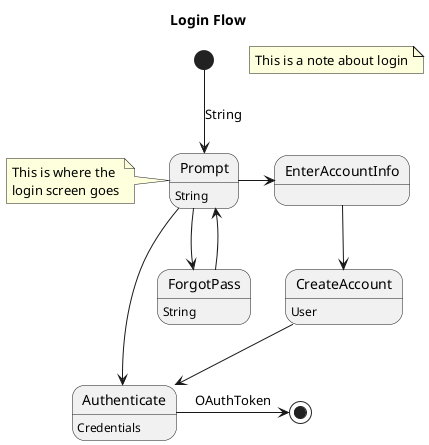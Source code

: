@startuml

title Login Flow

[*] --> Prompt: String

Prompt --> Authenticate
Prompt --> ForgotPass
Prompt -> EnterAccountInfo

Prompt: String

Authenticate: Credentials

ForgotPass --> Prompt

ForgotPass: String

'state EnterAccountInfo {
'    [*] --> EnterEmail
'    EnterEmail --> EnterPassword
'    EnterPassword --> [*]
'}

EnterAccountInfo --> CreateAccount
CreateAccount: User
CreateAccount --> Authenticate

note "This is a note about login" as N1
note left of Prompt
    This is where the
    login screen goes
end note

Authenticate -> [*]: OAuthToken
@enduml
